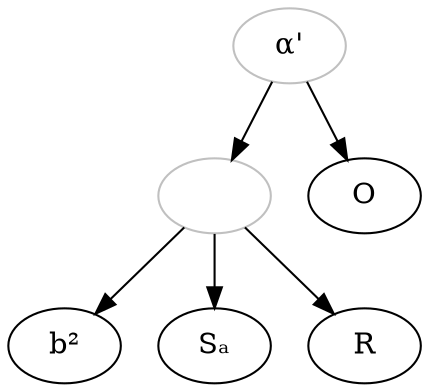 digraph {
archetyp [color="grey", label="α'"]
1 [color="grey", label=""]
b [label="b²"]
Sa [label="Sₐ"]
archetyp -> 1 
1 -> R
1 -> b
1 -> Sa
archetyp -> O
}
